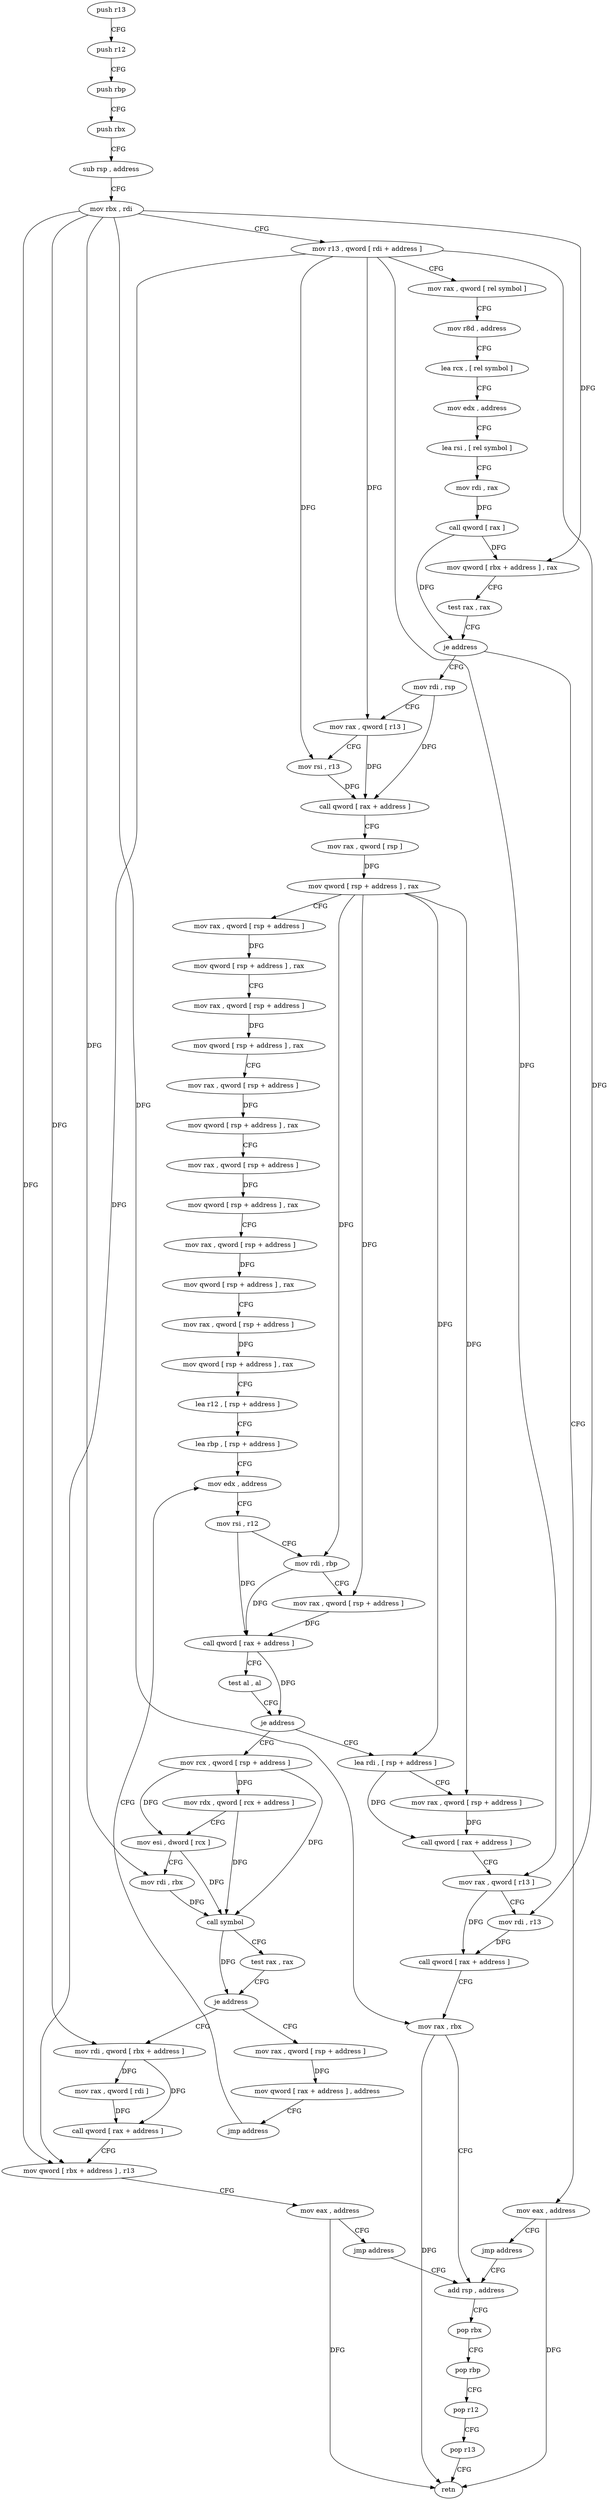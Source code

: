 digraph "func" {
"80148" [label = "push r13" ]
"80150" [label = "push r12" ]
"80152" [label = "push rbp" ]
"80153" [label = "push rbx" ]
"80154" [label = "sub rsp , address" ]
"80161" [label = "mov rbx , rdi" ]
"80164" [label = "mov r13 , qword [ rdi + address ]" ]
"80171" [label = "mov rax , qword [ rel symbol ]" ]
"80178" [label = "mov r8d , address" ]
"80184" [label = "lea rcx , [ rel symbol ]" ]
"80191" [label = "mov edx , address" ]
"80196" [label = "lea rsi , [ rel symbol ]" ]
"80203" [label = "mov rdi , rax" ]
"80206" [label = "call qword [ rax ]" ]
"80208" [label = "mov qword [ rbx + address ] , rax" ]
"80215" [label = "test rax , rax" ]
"80218" [label = "je address" ]
"80460" [label = "mov eax , address" ]
"80224" [label = "mov rdi , rsp" ]
"80465" [label = "jmp address" ]
"80446" [label = "add rsp , address" ]
"80227" [label = "mov rax , qword [ r13 ]" ]
"80231" [label = "mov rsi , r13" ]
"80234" [label = "call qword [ rax + address ]" ]
"80240" [label = "mov rax , qword [ rsp ]" ]
"80244" [label = "mov qword [ rsp + address ] , rax" ]
"80249" [label = "mov rax , qword [ rsp + address ]" ]
"80254" [label = "mov qword [ rsp + address ] , rax" ]
"80259" [label = "mov rax , qword [ rsp + address ]" ]
"80264" [label = "mov qword [ rsp + address ] , rax" ]
"80269" [label = "mov rax , qword [ rsp + address ]" ]
"80274" [label = "mov qword [ rsp + address ] , rax" ]
"80279" [label = "mov rax , qword [ rsp + address ]" ]
"80284" [label = "mov qword [ rsp + address ] , rax" ]
"80289" [label = "mov rax , qword [ rsp + address ]" ]
"80294" [label = "mov qword [ rsp + address ] , rax" ]
"80299" [label = "mov rax , qword [ rsp + address ]" ]
"80304" [label = "mov qword [ rsp + address ] , rax" ]
"80309" [label = "lea r12 , [ rsp + address ]" ]
"80314" [label = "lea rbp , [ rsp + address ]" ]
"80319" [label = "mov edx , address" ]
"80453" [label = "pop rbx" ]
"80454" [label = "pop rbp" ]
"80455" [label = "pop r12" ]
"80457" [label = "pop r13" ]
"80459" [label = "retn" ]
"80414" [label = "lea rdi , [ rsp + address ]" ]
"80419" [label = "mov rax , qword [ rsp + address ]" ]
"80424" [label = "call qword [ rax + address ]" ]
"80430" [label = "mov rax , qword [ r13 ]" ]
"80434" [label = "mov rdi , r13" ]
"80437" [label = "call qword [ rax + address ]" ]
"80443" [label = "mov rax , rbx" ]
"80345" [label = "mov rcx , qword [ rsp + address ]" ]
"80350" [label = "mov rdx , qword [ rcx + address ]" ]
"80354" [label = "mov esi , dword [ rcx ]" ]
"80356" [label = "mov rdi , rbx" ]
"80359" [label = "call symbol" ]
"80364" [label = "test rax , rax" ]
"80367" [label = "je address" ]
"80384" [label = "mov rdi , qword [ rbx + address ]" ]
"80369" [label = "mov rax , qword [ rsp + address ]" ]
"80391" [label = "mov rax , qword [ rdi ]" ]
"80394" [label = "call qword [ rax + address ]" ]
"80400" [label = "mov qword [ rbx + address ] , r13" ]
"80407" [label = "mov eax , address" ]
"80412" [label = "jmp address" ]
"80374" [label = "mov qword [ rax + address ] , address" ]
"80382" [label = "jmp address" ]
"80324" [label = "mov rsi , r12" ]
"80327" [label = "mov rdi , rbp" ]
"80330" [label = "mov rax , qword [ rsp + address ]" ]
"80335" [label = "call qword [ rax + address ]" ]
"80341" [label = "test al , al" ]
"80343" [label = "je address" ]
"80148" -> "80150" [ label = "CFG" ]
"80150" -> "80152" [ label = "CFG" ]
"80152" -> "80153" [ label = "CFG" ]
"80153" -> "80154" [ label = "CFG" ]
"80154" -> "80161" [ label = "CFG" ]
"80161" -> "80164" [ label = "CFG" ]
"80161" -> "80208" [ label = "DFG" ]
"80161" -> "80443" [ label = "DFG" ]
"80161" -> "80356" [ label = "DFG" ]
"80161" -> "80384" [ label = "DFG" ]
"80161" -> "80400" [ label = "DFG" ]
"80164" -> "80171" [ label = "CFG" ]
"80164" -> "80227" [ label = "DFG" ]
"80164" -> "80231" [ label = "DFG" ]
"80164" -> "80430" [ label = "DFG" ]
"80164" -> "80434" [ label = "DFG" ]
"80164" -> "80400" [ label = "DFG" ]
"80171" -> "80178" [ label = "CFG" ]
"80178" -> "80184" [ label = "CFG" ]
"80184" -> "80191" [ label = "CFG" ]
"80191" -> "80196" [ label = "CFG" ]
"80196" -> "80203" [ label = "CFG" ]
"80203" -> "80206" [ label = "DFG" ]
"80206" -> "80208" [ label = "DFG" ]
"80206" -> "80218" [ label = "DFG" ]
"80208" -> "80215" [ label = "CFG" ]
"80215" -> "80218" [ label = "CFG" ]
"80218" -> "80460" [ label = "CFG" ]
"80218" -> "80224" [ label = "CFG" ]
"80460" -> "80465" [ label = "CFG" ]
"80460" -> "80459" [ label = "DFG" ]
"80224" -> "80227" [ label = "CFG" ]
"80224" -> "80234" [ label = "DFG" ]
"80465" -> "80446" [ label = "CFG" ]
"80446" -> "80453" [ label = "CFG" ]
"80227" -> "80231" [ label = "CFG" ]
"80227" -> "80234" [ label = "DFG" ]
"80231" -> "80234" [ label = "DFG" ]
"80234" -> "80240" [ label = "CFG" ]
"80240" -> "80244" [ label = "DFG" ]
"80244" -> "80249" [ label = "CFG" ]
"80244" -> "80330" [ label = "DFG" ]
"80244" -> "80419" [ label = "DFG" ]
"80244" -> "80327" [ label = "DFG" ]
"80244" -> "80414" [ label = "DFG" ]
"80249" -> "80254" [ label = "DFG" ]
"80254" -> "80259" [ label = "CFG" ]
"80259" -> "80264" [ label = "DFG" ]
"80264" -> "80269" [ label = "CFG" ]
"80269" -> "80274" [ label = "DFG" ]
"80274" -> "80279" [ label = "CFG" ]
"80279" -> "80284" [ label = "DFG" ]
"80284" -> "80289" [ label = "CFG" ]
"80289" -> "80294" [ label = "DFG" ]
"80294" -> "80299" [ label = "CFG" ]
"80299" -> "80304" [ label = "DFG" ]
"80304" -> "80309" [ label = "CFG" ]
"80309" -> "80314" [ label = "CFG" ]
"80314" -> "80319" [ label = "CFG" ]
"80319" -> "80324" [ label = "CFG" ]
"80453" -> "80454" [ label = "CFG" ]
"80454" -> "80455" [ label = "CFG" ]
"80455" -> "80457" [ label = "CFG" ]
"80457" -> "80459" [ label = "CFG" ]
"80414" -> "80419" [ label = "CFG" ]
"80414" -> "80424" [ label = "DFG" ]
"80419" -> "80424" [ label = "DFG" ]
"80424" -> "80430" [ label = "CFG" ]
"80430" -> "80434" [ label = "CFG" ]
"80430" -> "80437" [ label = "DFG" ]
"80434" -> "80437" [ label = "DFG" ]
"80437" -> "80443" [ label = "CFG" ]
"80443" -> "80446" [ label = "CFG" ]
"80443" -> "80459" [ label = "DFG" ]
"80345" -> "80350" [ label = "DFG" ]
"80345" -> "80354" [ label = "DFG" ]
"80345" -> "80359" [ label = "DFG" ]
"80350" -> "80354" [ label = "CFG" ]
"80350" -> "80359" [ label = "DFG" ]
"80354" -> "80356" [ label = "CFG" ]
"80354" -> "80359" [ label = "DFG" ]
"80356" -> "80359" [ label = "DFG" ]
"80359" -> "80364" [ label = "CFG" ]
"80359" -> "80367" [ label = "DFG" ]
"80364" -> "80367" [ label = "CFG" ]
"80367" -> "80384" [ label = "CFG" ]
"80367" -> "80369" [ label = "CFG" ]
"80384" -> "80391" [ label = "DFG" ]
"80384" -> "80394" [ label = "DFG" ]
"80369" -> "80374" [ label = "DFG" ]
"80391" -> "80394" [ label = "DFG" ]
"80394" -> "80400" [ label = "CFG" ]
"80400" -> "80407" [ label = "CFG" ]
"80407" -> "80412" [ label = "CFG" ]
"80407" -> "80459" [ label = "DFG" ]
"80412" -> "80446" [ label = "CFG" ]
"80374" -> "80382" [ label = "CFG" ]
"80382" -> "80319" [ label = "CFG" ]
"80324" -> "80327" [ label = "CFG" ]
"80324" -> "80335" [ label = "DFG" ]
"80327" -> "80330" [ label = "CFG" ]
"80327" -> "80335" [ label = "DFG" ]
"80330" -> "80335" [ label = "DFG" ]
"80335" -> "80341" [ label = "CFG" ]
"80335" -> "80343" [ label = "DFG" ]
"80341" -> "80343" [ label = "CFG" ]
"80343" -> "80414" [ label = "CFG" ]
"80343" -> "80345" [ label = "CFG" ]
}
